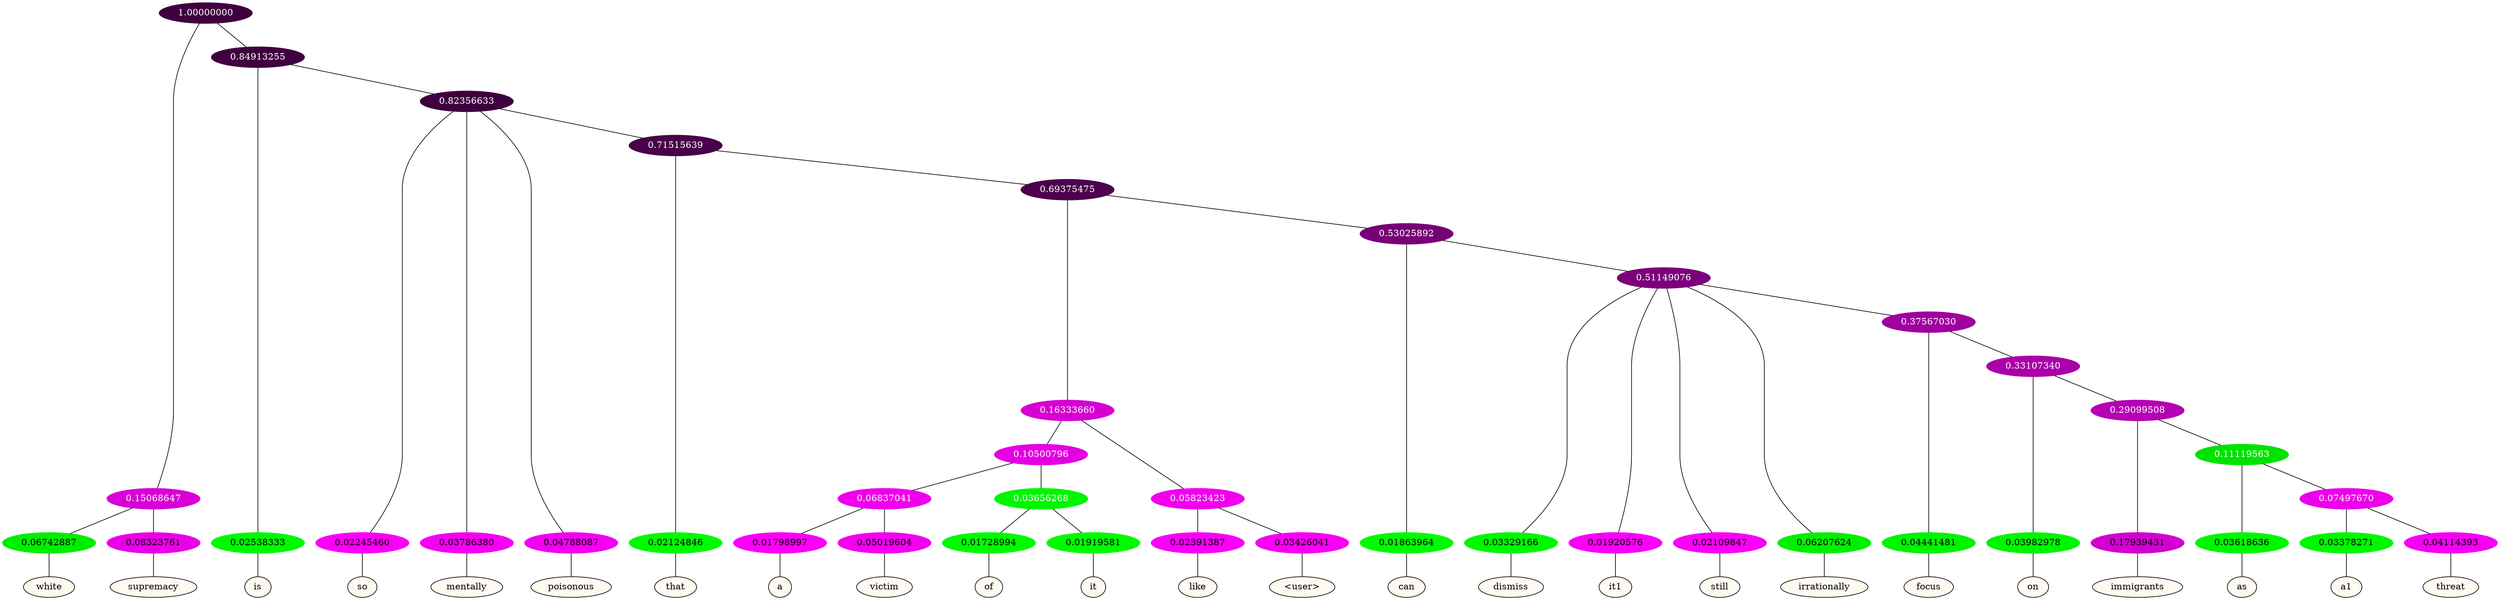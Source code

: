 graph {
	node [format=png height=0.15 nodesep=0.001 ordering=out overlap=prism overlap_scaling=0.01 ranksep=0.001 ratio=0.2 style=filled width=0.15]
	{
		rank=same
		a_w_3 [label=white color=black fillcolor=floralwhite style="filled,solid"]
		a_w_4 [label=supremacy color=black fillcolor=floralwhite style="filled,solid"]
		a_w_5 [label=is color=black fillcolor=floralwhite style="filled,solid"]
		a_w_7 [label=so color=black fillcolor=floralwhite style="filled,solid"]
		a_w_8 [label=mentally color=black fillcolor=floralwhite style="filled,solid"]
		a_w_9 [label=poisonous color=black fillcolor=floralwhite style="filled,solid"]
		a_w_11 [label=that color=black fillcolor=floralwhite style="filled,solid"]
		a_w_28 [label=a color=black fillcolor=floralwhite style="filled,solid"]
		a_w_29 [label=victim color=black fillcolor=floralwhite style="filled,solid"]
		a_w_30 [label=of color=black fillcolor=floralwhite style="filled,solid"]
		a_w_31 [label=it color=black fillcolor=floralwhite style="filled,solid"]
		a_w_21 [label=like color=black fillcolor=floralwhite style="filled,solid"]
		a_w_22 [label="\<user\>" color=black fillcolor=floralwhite style="filled,solid"]
		a_w_17 [label=can color=black fillcolor=floralwhite style="filled,solid"]
		a_w_23 [label=dismiss color=black fillcolor=floralwhite style="filled,solid"]
		a_w_24 [label=it1 color=black fillcolor=floralwhite style="filled,solid"]
		a_w_25 [label=still color=black fillcolor=floralwhite style="filled,solid"]
		a_w_26 [label=irrationally color=black fillcolor=floralwhite style="filled,solid"]
		a_w_32 [label=focus color=black fillcolor=floralwhite style="filled,solid"]
		a_w_34 [label=on color=black fillcolor=floralwhite style="filled,solid"]
		a_w_36 [label=immigrants color=black fillcolor=floralwhite style="filled,solid"]
		a_w_38 [label=as color=black fillcolor=floralwhite style="filled,solid"]
		a_w_40 [label=a1 color=black fillcolor=floralwhite style="filled,solid"]
		a_w_41 [label=threat color=black fillcolor=floralwhite style="filled,solid"]
	}
	a_n_3 -- a_w_3
	a_n_4 -- a_w_4
	a_n_5 -- a_w_5
	a_n_7 -- a_w_7
	a_n_8 -- a_w_8
	a_n_9 -- a_w_9
	a_n_11 -- a_w_11
	a_n_28 -- a_w_28
	a_n_29 -- a_w_29
	a_n_30 -- a_w_30
	a_n_31 -- a_w_31
	a_n_21 -- a_w_21
	a_n_22 -- a_w_22
	a_n_17 -- a_w_17
	a_n_23 -- a_w_23
	a_n_24 -- a_w_24
	a_n_25 -- a_w_25
	a_n_26 -- a_w_26
	a_n_32 -- a_w_32
	a_n_34 -- a_w_34
	a_n_36 -- a_w_36
	a_n_38 -- a_w_38
	a_n_40 -- a_w_40
	a_n_41 -- a_w_41
	{
		rank=same
		a_n_3 [label=0.06742887 color="0.334 1.000 0.933" fontcolor=black]
		a_n_4 [label=0.08323761 color="0.835 1.000 0.917" fontcolor=black]
		a_n_5 [label=0.02538333 color="0.334 1.000 0.975" fontcolor=black]
		a_n_7 [label=0.02245460 color="0.835 1.000 0.978" fontcolor=black]
		a_n_8 [label=0.03786380 color="0.835 1.000 0.962" fontcolor=black]
		a_n_9 [label=0.04788087 color="0.835 1.000 0.952" fontcolor=black]
		a_n_11 [label=0.02124846 color="0.334 1.000 0.979" fontcolor=black]
		a_n_28 [label=0.01798997 color="0.835 1.000 0.982" fontcolor=black]
		a_n_29 [label=0.05019604 color="0.835 1.000 0.950" fontcolor=black]
		a_n_30 [label=0.01728994 color="0.334 1.000 0.983" fontcolor=black]
		a_n_31 [label=0.01919581 color="0.334 1.000 0.981" fontcolor=black]
		a_n_21 [label=0.02391387 color="0.835 1.000 0.976" fontcolor=black]
		a_n_22 [label=0.03426041 color="0.835 1.000 0.966" fontcolor=black]
		a_n_17 [label=0.01863964 color="0.334 1.000 0.981" fontcolor=black]
		a_n_23 [label=0.03329166 color="0.334 1.000 0.967" fontcolor=black]
		a_n_24 [label=0.01920576 color="0.835 1.000 0.981" fontcolor=black]
		a_n_25 [label=0.02109847 color="0.835 1.000 0.979" fontcolor=black]
		a_n_26 [label=0.06207624 color="0.334 1.000 0.938" fontcolor=black]
		a_n_32 [label=0.04441481 color="0.334 1.000 0.956" fontcolor=black]
		a_n_34 [label=0.03982978 color="0.334 1.000 0.960" fontcolor=black]
		a_n_36 [label=0.17939431 color="0.835 1.000 0.821" fontcolor=black]
		a_n_38 [label=0.03618636 color="0.334 1.000 0.964" fontcolor=black]
		a_n_40 [label=0.03378271 color="0.334 1.000 0.966" fontcolor=black]
		a_n_41 [label=0.04114393 color="0.835 1.000 0.959" fontcolor=black]
	}
	a_n_0 [label=1.00000000 color="0.835 1.000 0.250" fontcolor=grey99]
	a_n_1 [label=0.15068647 color="0.835 1.000 0.849" fontcolor=grey99]
	a_n_0 -- a_n_1
	a_n_2 [label=0.84913255 color="0.835 1.000 0.250" fontcolor=grey99]
	a_n_0 -- a_n_2
	a_n_1 -- a_n_3
	a_n_1 -- a_n_4
	a_n_2 -- a_n_5
	a_n_6 [label=0.82356633 color="0.835 1.000 0.250" fontcolor=grey99]
	a_n_2 -- a_n_6
	a_n_6 -- a_n_7
	a_n_6 -- a_n_8
	a_n_6 -- a_n_9
	a_n_10 [label=0.71515639 color="0.835 1.000 0.285" fontcolor=grey99]
	a_n_6 -- a_n_10
	a_n_10 -- a_n_11
	a_n_12 [label=0.69375475 color="0.835 1.000 0.306" fontcolor=grey99]
	a_n_10 -- a_n_12
	a_n_13 [label=0.16333660 color="0.835 1.000 0.837" fontcolor=grey99]
	a_n_12 -- a_n_13
	a_n_14 [label=0.53025892 color="0.835 1.000 0.470" fontcolor=grey99]
	a_n_12 -- a_n_14
	a_n_15 [label=0.10500796 color="0.835 1.000 0.895" fontcolor=grey99]
	a_n_13 -- a_n_15
	a_n_16 [label=0.05823423 color="0.835 1.000 0.942" fontcolor=grey99]
	a_n_13 -- a_n_16
	a_n_14 -- a_n_17
	a_n_18 [label=0.51149076 color="0.835 1.000 0.489" fontcolor=grey99]
	a_n_14 -- a_n_18
	a_n_19 [label=0.06837041 color="0.835 1.000 0.932" fontcolor=grey99]
	a_n_15 -- a_n_19
	a_n_20 [label=0.03656268 color="0.334 1.000 0.963" fontcolor=grey99]
	a_n_15 -- a_n_20
	a_n_16 -- a_n_21
	a_n_16 -- a_n_22
	a_n_18 -- a_n_23
	a_n_18 -- a_n_24
	a_n_18 -- a_n_25
	a_n_18 -- a_n_26
	a_n_27 [label=0.37567030 color="0.835 1.000 0.624" fontcolor=grey99]
	a_n_18 -- a_n_27
	a_n_19 -- a_n_28
	a_n_19 -- a_n_29
	a_n_20 -- a_n_30
	a_n_20 -- a_n_31
	a_n_27 -- a_n_32
	a_n_33 [label=0.33107340 color="0.835 1.000 0.669" fontcolor=grey99]
	a_n_27 -- a_n_33
	a_n_33 -- a_n_34
	a_n_35 [label=0.29099508 color="0.835 1.000 0.709" fontcolor=grey99]
	a_n_33 -- a_n_35
	a_n_35 -- a_n_36
	a_n_37 [label=0.11119563 color="0.334 1.000 0.889" fontcolor=grey99]
	a_n_35 -- a_n_37
	a_n_37 -- a_n_38
	a_n_39 [label=0.07497670 color="0.835 1.000 0.925" fontcolor=grey99]
	a_n_37 -- a_n_39
	a_n_39 -- a_n_40
	a_n_39 -- a_n_41
}
